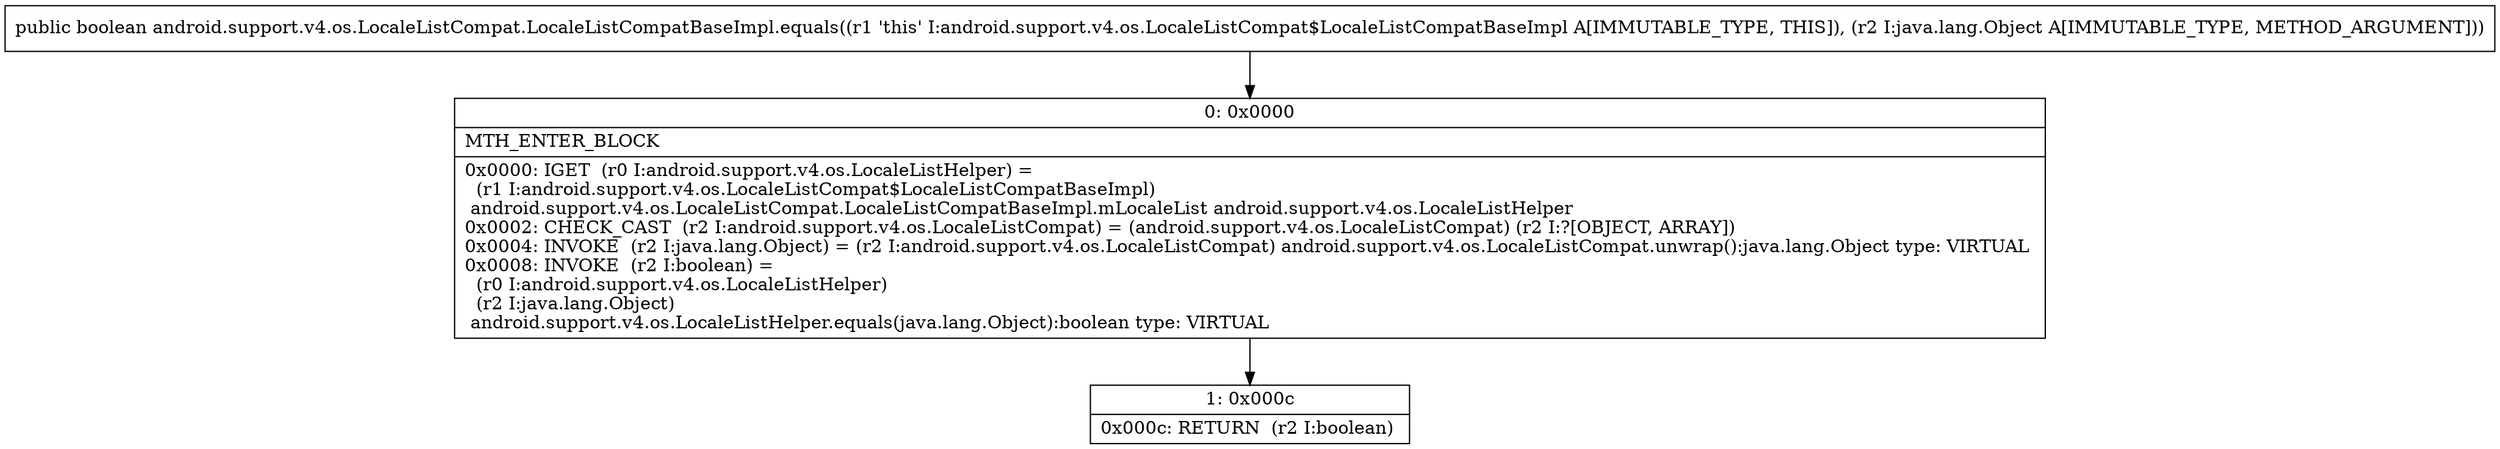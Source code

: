 digraph "CFG forandroid.support.v4.os.LocaleListCompat.LocaleListCompatBaseImpl.equals(Ljava\/lang\/Object;)Z" {
Node_0 [shape=record,label="{0\:\ 0x0000|MTH_ENTER_BLOCK\l|0x0000: IGET  (r0 I:android.support.v4.os.LocaleListHelper) = \l  (r1 I:android.support.v4.os.LocaleListCompat$LocaleListCompatBaseImpl)\l android.support.v4.os.LocaleListCompat.LocaleListCompatBaseImpl.mLocaleList android.support.v4.os.LocaleListHelper \l0x0002: CHECK_CAST  (r2 I:android.support.v4.os.LocaleListCompat) = (android.support.v4.os.LocaleListCompat) (r2 I:?[OBJECT, ARRAY]) \l0x0004: INVOKE  (r2 I:java.lang.Object) = (r2 I:android.support.v4.os.LocaleListCompat) android.support.v4.os.LocaleListCompat.unwrap():java.lang.Object type: VIRTUAL \l0x0008: INVOKE  (r2 I:boolean) = \l  (r0 I:android.support.v4.os.LocaleListHelper)\l  (r2 I:java.lang.Object)\l android.support.v4.os.LocaleListHelper.equals(java.lang.Object):boolean type: VIRTUAL \l}"];
Node_1 [shape=record,label="{1\:\ 0x000c|0x000c: RETURN  (r2 I:boolean) \l}"];
MethodNode[shape=record,label="{public boolean android.support.v4.os.LocaleListCompat.LocaleListCompatBaseImpl.equals((r1 'this' I:android.support.v4.os.LocaleListCompat$LocaleListCompatBaseImpl A[IMMUTABLE_TYPE, THIS]), (r2 I:java.lang.Object A[IMMUTABLE_TYPE, METHOD_ARGUMENT])) }"];
MethodNode -> Node_0;
Node_0 -> Node_1;
}

